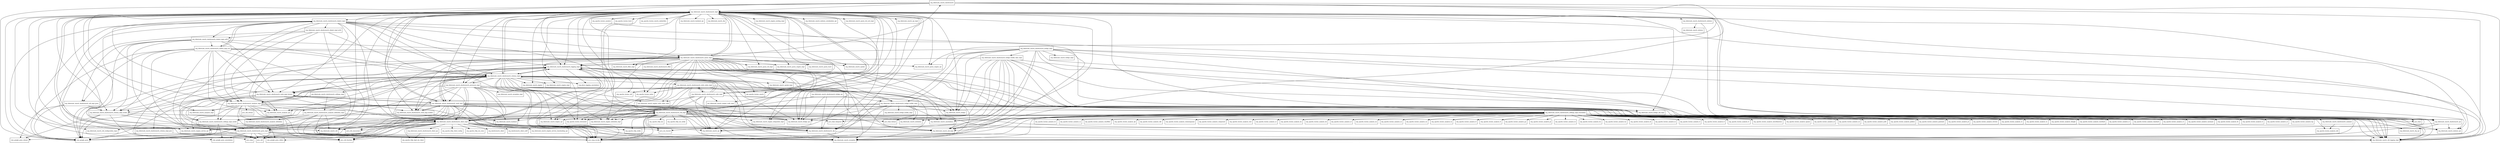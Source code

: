 digraph hibernate_search_elasticsearch_5_11_0_CR1_package_dependencies {
  node [shape = box, fontsize=10.0];
  org_hibernate_search_elasticsearch -> com_google_gson;
  org_hibernate_search_elasticsearch -> java_lang_invoke;
  org_hibernate_search_elasticsearch -> org_hibernate_search_elasticsearch_impl;
  org_hibernate_search_elasticsearch -> org_hibernate_search_elasticsearch_logging_impl;
  org_hibernate_search_elasticsearch -> org_hibernate_search_exception;
  org_hibernate_search_elasticsearch -> org_hibernate_search_query_engine_spi;
  org_hibernate_search_elasticsearch -> org_hibernate_search_util_impl;
  org_hibernate_search_elasticsearch -> org_hibernate_search_util_logging_impl;
  org_hibernate_search_elasticsearch_analyzer -> org_apache_lucene_analysis_util;
  org_hibernate_search_elasticsearch_analyzer_definition_impl -> com_google_gson;
  org_hibernate_search_elasticsearch_analyzer_definition_impl -> java_lang_invoke;
  org_hibernate_search_elasticsearch_analyzer_definition_impl -> org_hibernate_search_elasticsearch_analyzer_definition;
  org_hibernate_search_elasticsearch_analyzer_definition_impl -> org_hibernate_search_elasticsearch_logging_impl;
  org_hibernate_search_elasticsearch_analyzer_definition_impl -> org_hibernate_search_elasticsearch_settings_impl_model;
  org_hibernate_search_elasticsearch_analyzer_definition_impl -> org_hibernate_search_exception;
  org_hibernate_search_elasticsearch_analyzer_definition_impl -> org_hibernate_search_util;
  org_hibernate_search_elasticsearch_analyzer_definition_impl -> org_hibernate_search_util_logging_impl;
  org_hibernate_search_elasticsearch_analyzer_impl -> java_lang_invoke;
  org_hibernate_search_elasticsearch_analyzer_impl -> java_util;
  org_hibernate_search_elasticsearch_analyzer_impl -> java_util_function;
  org_hibernate_search_elasticsearch_analyzer_impl -> java_util_stream;
  org_hibernate_search_elasticsearch_analyzer_impl -> org_hibernate_search_analyzer_impl;
  org_hibernate_search_elasticsearch_analyzer_impl -> org_hibernate_search_analyzer_spi;
  org_hibernate_search_elasticsearch_analyzer_impl -> org_hibernate_search_annotations;
  org_hibernate_search_elasticsearch_analyzer_impl -> org_hibernate_search_elasticsearch_analyzer_definition;
  org_hibernate_search_elasticsearch_analyzer_impl -> org_hibernate_search_elasticsearch_analyzer_definition_impl;
  org_hibernate_search_elasticsearch_analyzer_impl -> org_hibernate_search_elasticsearch_logging_impl;
  org_hibernate_search_elasticsearch_analyzer_impl -> org_hibernate_search_elasticsearch_settings_impl_model;
  org_hibernate_search_elasticsearch_analyzer_impl -> org_hibernate_search_elasticsearch_settings_impl_translation;
  org_hibernate_search_elasticsearch_analyzer_impl -> org_hibernate_search_engine_service_spi;
  org_hibernate_search_elasticsearch_analyzer_impl -> org_hibernate_search_exception;
  org_hibernate_search_elasticsearch_analyzer_impl -> org_hibernate_search_util_impl;
  org_hibernate_search_elasticsearch_analyzer_impl -> org_hibernate_search_util_logging_impl;
  org_hibernate_search_elasticsearch_bridge_builtin_impl -> java_lang_invoke;
  org_hibernate_search_elasticsearch_bridge_builtin_impl -> java_time_format;
  org_hibernate_search_elasticsearch_bridge_builtin_impl -> org_apache_lucene_document;
  org_hibernate_search_elasticsearch_bridge_builtin_impl -> org_hibernate_search_annotations;
  org_hibernate_search_elasticsearch_bridge_builtin_impl -> org_hibernate_search_bridge;
  org_hibernate_search_elasticsearch_bridge_builtin_impl -> org_hibernate_search_bridge_builtin_impl;
  org_hibernate_search_elasticsearch_bridge_builtin_impl -> org_hibernate_search_bridge_spi;
  org_hibernate_search_elasticsearch_bridge_builtin_impl -> org_hibernate_search_bridge_util_impl;
  org_hibernate_search_elasticsearch_bridge_builtin_impl -> org_hibernate_search_elasticsearch_cfg;
  org_hibernate_search_elasticsearch_bridge_builtin_impl -> org_hibernate_search_elasticsearch_logging_impl;
  org_hibernate_search_elasticsearch_bridge_builtin_impl -> org_hibernate_search_elasticsearch_util_impl;
  org_hibernate_search_elasticsearch_bridge_builtin_impl -> org_hibernate_search_metadata;
  org_hibernate_search_elasticsearch_bridge_builtin_impl -> org_hibernate_search_util;
  org_hibernate_search_elasticsearch_bridge_builtin_impl -> org_hibernate_search_util_logging_impl;
  org_hibernate_search_elasticsearch_bridge_builtin_time_impl -> java_lang_invoke;
  org_hibernate_search_elasticsearch_bridge_builtin_time_impl -> java_time;
  org_hibernate_search_elasticsearch_bridge_builtin_time_impl -> java_time_format;
  org_hibernate_search_elasticsearch_bridge_builtin_time_impl -> java_time_temporal;
  org_hibernate_search_elasticsearch_bridge_builtin_time_impl -> org_hibernate_search_bridge;
  org_hibernate_search_elasticsearch_bridge_builtin_time_impl -> org_hibernate_search_bridge_spi;
  org_hibernate_search_elasticsearch_bridge_builtin_time_impl -> org_hibernate_search_bridge_util_impl;
  org_hibernate_search_elasticsearch_bridge_builtin_time_impl -> org_hibernate_search_elasticsearch_logging_impl;
  org_hibernate_search_elasticsearch_bridge_builtin_time_impl -> org_hibernate_search_exception;
  org_hibernate_search_elasticsearch_bridge_builtin_time_impl -> org_hibernate_search_metadata;
  org_hibernate_search_elasticsearch_bridge_builtin_time_impl -> org_hibernate_search_util_impl;
  org_hibernate_search_elasticsearch_bridge_builtin_time_impl -> org_hibernate_search_util_logging_impl;
  org_hibernate_search_elasticsearch_bridge_impl -> java_lang_invoke;
  org_hibernate_search_elasticsearch_bridge_impl -> java_time;
  org_hibernate_search_elasticsearch_bridge_impl -> org_hibernate_search_annotations;
  org_hibernate_search_elasticsearch_bridge_impl -> org_hibernate_search_bridge;
  org_hibernate_search_elasticsearch_bridge_impl -> org_hibernate_search_bridge_impl;
  org_hibernate_search_elasticsearch_bridge_impl -> org_hibernate_search_bridge_spi;
  org_hibernate_search_elasticsearch_bridge_impl -> org_hibernate_search_bridge_util_impl;
  org_hibernate_search_elasticsearch_bridge_impl -> org_hibernate_search_elasticsearch_bridge_builtin_impl;
  org_hibernate_search_elasticsearch_bridge_impl -> org_hibernate_search_elasticsearch_bridge_builtin_time_impl;
  org_hibernate_search_elasticsearch_bridge_impl -> org_hibernate_search_elasticsearch_logging_impl;
  org_hibernate_search_elasticsearch_bridge_impl -> org_hibernate_search_elasticsearch_spi;
  org_hibernate_search_elasticsearch_bridge_impl -> org_hibernate_search_exception;
  org_hibernate_search_elasticsearch_bridge_impl -> org_hibernate_search_indexes_spi;
  org_hibernate_search_elasticsearch_bridge_impl -> org_hibernate_search_util_impl;
  org_hibernate_search_elasticsearch_bridge_impl -> org_hibernate_search_util_logging_impl;
  org_hibernate_search_elasticsearch_bridge_spi -> org_hibernate_search_bridge_spi;
  org_hibernate_search_elasticsearch_bridge_spi -> org_hibernate_search_elasticsearch_bridge_builtin_impl;
  org_hibernate_search_elasticsearch_bridge_spi -> org_hibernate_search_elasticsearch_cfg;
  org_hibernate_search_elasticsearch_bridge_spi -> org_hibernate_search_engine_metadata_impl;
  org_hibernate_search_elasticsearch_cfg -> java_lang_invoke;
  org_hibernate_search_elasticsearch_cfg -> org_hibernate_search_elasticsearch_logging_impl;
  org_hibernate_search_elasticsearch_cfg -> org_hibernate_search_exception;
  org_hibernate_search_elasticsearch_cfg -> org_hibernate_search_util_logging_impl;
  org_hibernate_search_elasticsearch_client_impl -> com_google_gson;
  org_hibernate_search_elasticsearch_client_impl -> java_lang_invoke;
  org_hibernate_search_elasticsearch_client_impl -> java_nio_charset;
  org_hibernate_search_elasticsearch_client_impl -> java_util;
  org_hibernate_search_elasticsearch_client_impl -> java_util_concurrent;
  org_hibernate_search_elasticsearch_client_impl -> java_util_function;
  org_hibernate_search_elasticsearch_client_impl -> org_apache_http_client_config;
  org_hibernate_search_elasticsearch_client_impl -> org_apache_http_entity;
  org_hibernate_search_elasticsearch_client_impl -> org_apache_http_impl_nio_client;
  org_hibernate_search_elasticsearch_client_impl -> org_apache_http_nio_conn;
  org_hibernate_search_elasticsearch_client_impl -> org_elasticsearch_client;
  org_hibernate_search_elasticsearch_client_impl -> org_elasticsearch_client_sniff;
  org_hibernate_search_elasticsearch_client_impl -> org_hibernate_search_elasticsearch_cfg;
  org_hibernate_search_elasticsearch_client_impl -> org_hibernate_search_elasticsearch_client_spi;
  org_hibernate_search_elasticsearch_client_impl -> org_hibernate_search_elasticsearch_gson_impl;
  org_hibernate_search_elasticsearch_client_impl -> org_hibernate_search_elasticsearch_logging_impl;
  org_hibernate_search_elasticsearch_client_impl -> org_hibernate_search_elasticsearch_util_impl;
  org_hibernate_search_elasticsearch_client_impl -> org_hibernate_search_engine_service_classloading_spi;
  org_hibernate_search_elasticsearch_client_impl -> org_hibernate_search_engine_service_spi;
  org_hibernate_search_elasticsearch_client_impl -> org_hibernate_search_exception;
  org_hibernate_search_elasticsearch_client_impl -> org_hibernate_search_spi;
  org_hibernate_search_elasticsearch_client_impl -> org_hibernate_search_util;
  org_hibernate_search_elasticsearch_client_impl -> org_hibernate_search_util_configuration_impl;
  org_hibernate_search_elasticsearch_client_impl -> org_hibernate_search_util_impl;
  org_hibernate_search_elasticsearch_client_impl -> org_hibernate_search_util_logging_impl;
  org_hibernate_search_elasticsearch_client_spi -> org_apache_http_impl_nio_client;
  org_hibernate_search_elasticsearch_dialect_impl -> com_google_gson;
  org_hibernate_search_elasticsearch_dialect_impl -> java_lang_invoke;
  org_hibernate_search_elasticsearch_dialect_impl -> java_util;
  org_hibernate_search_elasticsearch_dialect_impl -> java_util_concurrent;
  org_hibernate_search_elasticsearch_dialect_impl -> org_hibernate_search_elasticsearch_analyzer_impl;
  org_hibernate_search_elasticsearch_dialect_impl -> org_hibernate_search_elasticsearch_client_impl;
  org_hibernate_search_elasticsearch_dialect_impl -> org_hibernate_search_elasticsearch_dialect_impl_es2;
  org_hibernate_search_elasticsearch_dialect_impl -> org_hibernate_search_elasticsearch_dialect_impl_es50;
  org_hibernate_search_elasticsearch_dialect_impl -> org_hibernate_search_elasticsearch_dialect_impl_es52;
  org_hibernate_search_elasticsearch_dialect_impl -> org_hibernate_search_elasticsearch_gson_impl;
  org_hibernate_search_elasticsearch_dialect_impl -> org_hibernate_search_elasticsearch_logging_impl;
  org_hibernate_search_elasticsearch_dialect_impl -> org_hibernate_search_elasticsearch_query_impl;
  org_hibernate_search_elasticsearch_dialect_impl -> org_hibernate_search_elasticsearch_schema_impl;
  org_hibernate_search_elasticsearch_dialect_impl -> org_hibernate_search_elasticsearch_util_impl;
  org_hibernate_search_elasticsearch_dialect_impl -> org_hibernate_search_elasticsearch_work_impl_factory;
  org_hibernate_search_elasticsearch_dialect_impl -> org_hibernate_search_engine_service_spi;
  org_hibernate_search_elasticsearch_dialect_impl -> org_hibernate_search_exception;
  org_hibernate_search_elasticsearch_dialect_impl -> org_hibernate_search_util_logging_impl;
  org_hibernate_search_elasticsearch_dialect_impl_es2 -> com_google_gson;
  org_hibernate_search_elasticsearch_dialect_impl_es2 -> java_lang_invoke;
  org_hibernate_search_elasticsearch_dialect_impl_es2 -> org_hibernate_search_analyzer_spi;
  org_hibernate_search_elasticsearch_dialect_impl_es2 -> org_hibernate_search_elasticsearch_analyzer_impl;
  org_hibernate_search_elasticsearch_dialect_impl_es2 -> org_hibernate_search_elasticsearch_cfg;
  org_hibernate_search_elasticsearch_dialect_impl_es2 -> org_hibernate_search_elasticsearch_dialect_impl;
  org_hibernate_search_elasticsearch_dialect_impl_es2 -> org_hibernate_search_elasticsearch_gson_impl;
  org_hibernate_search_elasticsearch_dialect_impl_es2 -> org_hibernate_search_elasticsearch_query_impl;
  org_hibernate_search_elasticsearch_dialect_impl_es2 -> org_hibernate_search_elasticsearch_schema_impl;
  org_hibernate_search_elasticsearch_dialect_impl_es2 -> org_hibernate_search_elasticsearch_schema_impl_model;
  org_hibernate_search_elasticsearch_dialect_impl_es2 -> org_hibernate_search_elasticsearch_util_impl_gson;
  org_hibernate_search_elasticsearch_dialect_impl_es2 -> org_hibernate_search_elasticsearch_work_impl_factory;
  org_hibernate_search_elasticsearch_dialect_impl_es2 -> org_hibernate_search_engine_service_spi;
  org_hibernate_search_elasticsearch_dialect_impl_es50 -> com_google_gson;
  org_hibernate_search_elasticsearch_dialect_impl_es50 -> org_hibernate_search_elasticsearch_dialect_impl_es2;
  org_hibernate_search_elasticsearch_dialect_impl_es50 -> org_hibernate_search_elasticsearch_gson_impl;
  org_hibernate_search_elasticsearch_dialect_impl_es50 -> org_hibernate_search_elasticsearch_query_impl;
  org_hibernate_search_elasticsearch_dialect_impl_es50 -> org_hibernate_search_elasticsearch_schema_impl;
  org_hibernate_search_elasticsearch_dialect_impl_es50 -> org_hibernate_search_elasticsearch_schema_impl_model;
  org_hibernate_search_elasticsearch_dialect_impl_es50 -> org_hibernate_search_elasticsearch_util_impl_gson;
  org_hibernate_search_elasticsearch_dialect_impl_es50 -> org_hibernate_search_elasticsearch_work_impl_factory;
  org_hibernate_search_elasticsearch_dialect_impl_es52 -> java_lang_invoke;
  org_hibernate_search_elasticsearch_dialect_impl_es52 -> org_hibernate_search_analyzer_spi;
  org_hibernate_search_elasticsearch_dialect_impl_es52 -> org_hibernate_search_elasticsearch_analyzer_impl;
  org_hibernate_search_elasticsearch_dialect_impl_es52 -> org_hibernate_search_elasticsearch_dialect_impl_es50;
  org_hibernate_search_elasticsearch_dialect_impl_es52 -> org_hibernate_search_elasticsearch_schema_impl;
  org_hibernate_search_elasticsearch_dialect_impl_es52 -> org_hibernate_search_engine_service_spi;
  org_hibernate_search_elasticsearch_gson_impl -> com_google_gson;
  org_hibernate_search_elasticsearch_gson_impl -> com_google_gson_annotations;
  org_hibernate_search_elasticsearch_gson_impl -> com_google_gson_reflect;
  org_hibernate_search_elasticsearch_gson_impl -> com_google_gson_stream;
  org_hibernate_search_elasticsearch_gson_impl -> java_lang;
  org_hibernate_search_elasticsearch_gson_impl -> java_lang_invoke;
  org_hibernate_search_elasticsearch_gson_impl -> java_util;
  org_hibernate_search_elasticsearch_gson_impl -> java_util_function;
  org_hibernate_search_elasticsearch_gson_impl -> org_hibernate_search_elasticsearch_impl;
  org_hibernate_search_elasticsearch_gson_impl -> org_hibernate_search_elasticsearch_util_impl;
  org_hibernate_search_elasticsearch_gson_impl -> org_hibernate_search_exception;
  org_hibernate_search_elasticsearch_impl -> com_google_gson;
  org_hibernate_search_elasticsearch_impl -> java_lang_invoke;
  org_hibernate_search_elasticsearch_impl -> java_util_concurrent;
  org_hibernate_search_elasticsearch_impl -> java_util_function;
  org_hibernate_search_elasticsearch_impl -> org_apache_lucene_analysis;
  org_hibernate_search_elasticsearch_impl -> org_apache_lucene_document;
  org_hibernate_search_elasticsearch_impl -> org_apache_lucene_facet;
  org_hibernate_search_elasticsearch_impl -> org_apache_lucene_index;
  org_hibernate_search_elasticsearch_impl -> org_apache_lucene_search;
  org_hibernate_search_elasticsearch_impl -> org_apache_lucene_search_similarities;
  org_hibernate_search_elasticsearch_impl -> org_apache_lucene_util;
  org_hibernate_search_elasticsearch_impl -> org_hibernate_search_analyzer_impl;
  org_hibernate_search_elasticsearch_impl -> org_hibernate_search_analyzer_spi;
  org_hibernate_search_elasticsearch_impl -> org_hibernate_search_backend;
  org_hibernate_search_elasticsearch_impl -> org_hibernate_search_backend_spi;
  org_hibernate_search_elasticsearch_impl -> org_hibernate_search_bridge;
  org_hibernate_search_elasticsearch_impl -> org_hibernate_search_bridge_spi;
  org_hibernate_search_elasticsearch_impl -> org_hibernate_search_bridge_util_impl;
  org_hibernate_search_elasticsearch_impl -> org_hibernate_search_cfg;
  org_hibernate_search_elasticsearch_impl -> org_hibernate_search_elasticsearch_analyzer_impl;
  org_hibernate_search_elasticsearch_impl -> org_hibernate_search_elasticsearch_cfg;
  org_hibernate_search_elasticsearch_impl -> org_hibernate_search_elasticsearch_client_impl;
  org_hibernate_search_elasticsearch_impl -> org_hibernate_search_elasticsearch_dialect_impl;
  org_hibernate_search_elasticsearch_impl -> org_hibernate_search_elasticsearch_gson_impl;
  org_hibernate_search_elasticsearch_impl -> org_hibernate_search_elasticsearch_indexes;
  org_hibernate_search_elasticsearch_impl -> org_hibernate_search_elasticsearch_logging_impl;
  org_hibernate_search_elasticsearch_impl -> org_hibernate_search_elasticsearch_nulls_impl;
  org_hibernate_search_elasticsearch_impl -> org_hibernate_search_elasticsearch_processor_impl;
  org_hibernate_search_elasticsearch_impl -> org_hibernate_search_elasticsearch_query_impl;
  org_hibernate_search_elasticsearch_impl -> org_hibernate_search_elasticsearch_schema_impl;
  org_hibernate_search_elasticsearch_impl -> org_hibernate_search_elasticsearch_schema_impl_model;
  org_hibernate_search_elasticsearch_impl -> org_hibernate_search_elasticsearch_spi;
  org_hibernate_search_elasticsearch_impl -> org_hibernate_search_elasticsearch_util_impl;
  org_hibernate_search_elasticsearch_impl -> org_hibernate_search_elasticsearch_work_impl;
  org_hibernate_search_elasticsearch_impl -> org_hibernate_search_elasticsearch_work_impl_builder;
  org_hibernate_search_elasticsearch_impl -> org_hibernate_search_elasticsearch_work_impl_factory;
  org_hibernate_search_elasticsearch_impl -> org_hibernate_search_engine;
  org_hibernate_search_elasticsearch_impl -> org_hibernate_search_engine_integration_impl;
  org_hibernate_search_elasticsearch_impl -> org_hibernate_search_engine_metadata_impl;
  org_hibernate_search_elasticsearch_impl -> org_hibernate_search_engine_nesting_impl;
  org_hibernate_search_elasticsearch_impl -> org_hibernate_search_engine_nulls_impl;
  org_hibernate_search_elasticsearch_impl -> org_hibernate_search_engine_service_spi;
  org_hibernate_search_elasticsearch_impl -> org_hibernate_search_engine_spi;
  org_hibernate_search_elasticsearch_impl -> org_hibernate_search_exception;
  org_hibernate_search_elasticsearch_impl -> org_hibernate_search_filter_impl;
  org_hibernate_search_elasticsearch_impl -> org_hibernate_search_indexes_serialization_spi;
  org_hibernate_search_elasticsearch_impl -> org_hibernate_search_indexes_spi;
  org_hibernate_search_elasticsearch_impl -> org_hibernate_search_query_dsl_impl;
  org_hibernate_search_elasticsearch_impl -> org_hibernate_search_query_dsl_sort_impl;
  org_hibernate_search_elasticsearch_impl -> org_hibernate_search_query_engine_impl;
  org_hibernate_search_elasticsearch_impl -> org_hibernate_search_query_engine_spi;
  org_hibernate_search_elasticsearch_impl -> org_hibernate_search_query_facet;
  org_hibernate_search_elasticsearch_impl -> org_hibernate_search_spatial;
  org_hibernate_search_elasticsearch_impl -> org_hibernate_search_spatial_impl;
  org_hibernate_search_elasticsearch_impl -> org_hibernate_search_spi;
  org_hibernate_search_elasticsearch_impl -> org_hibernate_search_spi_impl;
  org_hibernate_search_elasticsearch_impl -> org_hibernate_search_util;
  org_hibernate_search_elasticsearch_impl -> org_hibernate_search_util_configuration_impl;
  org_hibernate_search_elasticsearch_impl -> org_hibernate_search_util_impl;
  org_hibernate_search_elasticsearch_impl -> org_hibernate_search_util_logging_impl;
  org_hibernate_search_elasticsearch_indexes -> org_hibernate_search_elasticsearch_spi;
  org_hibernate_search_elasticsearch_indexes -> org_hibernate_search_indexes;
  org_hibernate_search_elasticsearch_logging_impl -> com_google_gson;
  org_hibernate_search_elasticsearch_logging_impl -> org_apache_lucene_search;
  org_hibernate_search_elasticsearch_logging_impl -> org_hibernate_search_analyzer_spi;
  org_hibernate_search_elasticsearch_logging_impl -> org_hibernate_search_elasticsearch_client_impl;
  org_hibernate_search_elasticsearch_logging_impl -> org_hibernate_search_elasticsearch_schema_impl;
  org_hibernate_search_elasticsearch_logging_impl -> org_hibernate_search_elasticsearch_util_impl;
  org_hibernate_search_elasticsearch_logging_impl -> org_hibernate_search_exception;
  org_hibernate_search_elasticsearch_logging_impl -> org_hibernate_search_spi;
  org_hibernate_search_elasticsearch_logging_impl -> org_hibernate_search_util_logging_impl;
  org_hibernate_search_elasticsearch_logging_impl -> org_jboss_logging_annotations;
  org_hibernate_search_elasticsearch_nulls_codec_impl -> org_apache_lucene_document;
  org_hibernate_search_elasticsearch_nulls_codec_impl -> org_apache_lucene_index;
  org_hibernate_search_elasticsearch_nulls_codec_impl -> org_apache_lucene_search;
  org_hibernate_search_elasticsearch_nulls_codec_impl -> org_apache_lucene_util;
  org_hibernate_search_elasticsearch_nulls_codec_impl -> org_hibernate_search_bridge;
  org_hibernate_search_elasticsearch_nulls_codec_impl -> org_hibernate_search_bridge_spi;
  org_hibernate_search_elasticsearch_nulls_codec_impl -> org_hibernate_search_elasticsearch_nulls_impl;
  org_hibernate_search_elasticsearch_nulls_codec_impl -> org_hibernate_search_engine_nulls_codec_impl;
  org_hibernate_search_elasticsearch_nulls_impl -> java_lang_invoke;
  org_hibernate_search_elasticsearch_nulls_impl -> org_hibernate_search_bridge_spi;
  org_hibernate_search_elasticsearch_nulls_impl -> org_hibernate_search_elasticsearch_impl;
  org_hibernate_search_elasticsearch_nulls_impl -> org_hibernate_search_elasticsearch_logging_impl;
  org_hibernate_search_elasticsearch_nulls_impl -> org_hibernate_search_elasticsearch_nulls_codec_impl;
  org_hibernate_search_elasticsearch_nulls_impl -> org_hibernate_search_elasticsearch_schema_impl;
  org_hibernate_search_elasticsearch_nulls_impl -> org_hibernate_search_engine_metadata_impl;
  org_hibernate_search_elasticsearch_nulls_impl -> org_hibernate_search_engine_nulls_codec_impl;
  org_hibernate_search_elasticsearch_nulls_impl -> org_hibernate_search_engine_nulls_impl;
  org_hibernate_search_elasticsearch_nulls_impl -> org_hibernate_search_exception;
  org_hibernate_search_elasticsearch_nulls_impl -> org_hibernate_search_spi;
  org_hibernate_search_elasticsearch_nulls_impl -> org_hibernate_search_util_logging_impl;
  org_hibernate_search_elasticsearch_processor_impl -> java_lang;
  org_hibernate_search_elasticsearch_processor_impl -> java_lang_invoke;
  org_hibernate_search_elasticsearch_processor_impl -> java_util_concurrent;
  org_hibernate_search_elasticsearch_processor_impl -> java_util_function;
  org_hibernate_search_elasticsearch_processor_impl -> org_hibernate_search_backend;
  org_hibernate_search_elasticsearch_processor_impl -> org_hibernate_search_elasticsearch_client_impl;
  org_hibernate_search_elasticsearch_processor_impl -> org_hibernate_search_elasticsearch_gson_impl;
  org_hibernate_search_elasticsearch_processor_impl -> org_hibernate_search_elasticsearch_logging_impl;
  org_hibernate_search_elasticsearch_processor_impl -> org_hibernate_search_elasticsearch_work_impl;
  org_hibernate_search_elasticsearch_processor_impl -> org_hibernate_search_elasticsearch_work_impl_builder;
  org_hibernate_search_elasticsearch_processor_impl -> org_hibernate_search_elasticsearch_work_impl_factory;
  org_hibernate_search_elasticsearch_processor_impl -> org_hibernate_search_exception;
  org_hibernate_search_elasticsearch_processor_impl -> org_hibernate_search_exception_impl;
  org_hibernate_search_elasticsearch_processor_impl -> org_hibernate_search_spi;
  org_hibernate_search_elasticsearch_processor_impl -> org_hibernate_search_util_impl;
  org_hibernate_search_elasticsearch_processor_impl -> org_hibernate_search_util_logging_impl;
  org_hibernate_search_elasticsearch_query_impl -> com_google_gson;
  org_hibernate_search_elasticsearch_query_impl -> java_lang;
  org_hibernate_search_elasticsearch_query_impl -> java_lang_invoke;
  org_hibernate_search_elasticsearch_query_impl -> org_apache_lucene_document;
  org_hibernate_search_elasticsearch_query_impl -> org_apache_lucene_index;
  org_hibernate_search_elasticsearch_query_impl -> org_apache_lucene_search;
  org_hibernate_search_elasticsearch_query_impl -> org_hibernate_search_bridge;
  org_hibernate_search_elasticsearch_query_impl -> org_hibernate_search_bridge_spi;
  org_hibernate_search_elasticsearch_query_impl -> org_hibernate_search_bridge_util_impl;
  org_hibernate_search_elasticsearch_query_impl -> org_hibernate_search_elasticsearch;
  org_hibernate_search_elasticsearch_query_impl -> org_hibernate_search_elasticsearch_client_impl;
  org_hibernate_search_elasticsearch_query_impl -> org_hibernate_search_elasticsearch_filter;
  org_hibernate_search_elasticsearch_query_impl -> org_hibernate_search_elasticsearch_impl;
  org_hibernate_search_elasticsearch_query_impl -> org_hibernate_search_elasticsearch_logging_impl;
  org_hibernate_search_elasticsearch_query_impl -> org_hibernate_search_elasticsearch_processor_impl;
  org_hibernate_search_elasticsearch_query_impl -> org_hibernate_search_elasticsearch_util_impl;
  org_hibernate_search_elasticsearch_query_impl -> org_hibernate_search_elasticsearch_work_impl;
  org_hibernate_search_elasticsearch_query_impl -> org_hibernate_search_elasticsearch_work_impl_builder;
  org_hibernate_search_elasticsearch_query_impl -> org_hibernate_search_elasticsearch_work_impl_factory;
  org_hibernate_search_elasticsearch_query_impl -> org_hibernate_search_engine_impl;
  org_hibernate_search_elasticsearch_query_impl -> org_hibernate_search_engine_integration_impl;
  org_hibernate_search_elasticsearch_query_impl -> org_hibernate_search_engine_metadata_impl;
  org_hibernate_search_elasticsearch_query_impl -> org_hibernate_search_engine_spi;
  org_hibernate_search_elasticsearch_query_impl -> org_hibernate_search_exception;
  org_hibernate_search_elasticsearch_query_impl -> org_hibernate_search_filter_impl;
  org_hibernate_search_elasticsearch_query_impl -> org_hibernate_search_indexes_spi;
  org_hibernate_search_elasticsearch_query_impl -> org_hibernate_search_query_dsl_impl;
  org_hibernate_search_elasticsearch_query_impl -> org_hibernate_search_query_engine_impl;
  org_hibernate_search_elasticsearch_query_impl -> org_hibernate_search_query_engine_spi;
  org_hibernate_search_elasticsearch_query_impl -> org_hibernate_search_query_facet;
  org_hibernate_search_elasticsearch_query_impl -> org_hibernate_search_spatial;
  org_hibernate_search_elasticsearch_query_impl -> org_hibernate_search_spi;
  org_hibernate_search_elasticsearch_query_impl -> org_hibernate_search_util_impl;
  org_hibernate_search_elasticsearch_query_impl -> org_hibernate_search_util_logging_impl;
  org_hibernate_search_elasticsearch_schema_impl -> com_google_gson;
  org_hibernate_search_elasticsearch_schema_impl -> java_lang_invoke;
  org_hibernate_search_elasticsearch_schema_impl -> java_util;
  org_hibernate_search_elasticsearch_schema_impl -> org_apache_lucene_document;
  org_hibernate_search_elasticsearch_schema_impl -> org_hibernate_search_analyzer_spi;
  org_hibernate_search_elasticsearch_schema_impl -> org_hibernate_search_annotations;
  org_hibernate_search_elasticsearch_schema_impl -> org_hibernate_search_bridge_spi;
  org_hibernate_search_elasticsearch_schema_impl -> org_hibernate_search_elasticsearch_analyzer_impl;
  org_hibernate_search_elasticsearch_schema_impl -> org_hibernate_search_elasticsearch_bridge_builtin_impl;
  org_hibernate_search_elasticsearch_schema_impl -> org_hibernate_search_elasticsearch_cfg;
  org_hibernate_search_elasticsearch_schema_impl -> org_hibernate_search_elasticsearch_client_impl;
  org_hibernate_search_elasticsearch_schema_impl -> org_hibernate_search_elasticsearch_impl;
  org_hibernate_search_elasticsearch_schema_impl -> org_hibernate_search_elasticsearch_logging_impl;
  org_hibernate_search_elasticsearch_schema_impl -> org_hibernate_search_elasticsearch_nulls_codec_impl;
  org_hibernate_search_elasticsearch_schema_impl -> org_hibernate_search_elasticsearch_processor_impl;
  org_hibernate_search_elasticsearch_schema_impl -> org_hibernate_search_elasticsearch_schema_impl_json;
  org_hibernate_search_elasticsearch_schema_impl -> org_hibernate_search_elasticsearch_schema_impl_model;
  org_hibernate_search_elasticsearch_schema_impl -> org_hibernate_search_elasticsearch_settings_impl;
  org_hibernate_search_elasticsearch_schema_impl -> org_hibernate_search_elasticsearch_settings_impl_model;
  org_hibernate_search_elasticsearch_schema_impl -> org_hibernate_search_elasticsearch_util_impl;
  org_hibernate_search_elasticsearch_schema_impl -> org_hibernate_search_elasticsearch_work_impl;
  org_hibernate_search_elasticsearch_schema_impl -> org_hibernate_search_elasticsearch_work_impl_builder;
  org_hibernate_search_elasticsearch_schema_impl -> org_hibernate_search_elasticsearch_work_impl_factory;
  org_hibernate_search_elasticsearch_schema_impl -> org_hibernate_search_engine;
  org_hibernate_search_elasticsearch_schema_impl -> org_hibernate_search_engine_impl;
  org_hibernate_search_elasticsearch_schema_impl -> org_hibernate_search_engine_metadata_impl;
  org_hibernate_search_elasticsearch_schema_impl -> org_hibernate_search_engine_nulls_codec_impl;
  org_hibernate_search_elasticsearch_schema_impl -> org_hibernate_search_engine_spi;
  org_hibernate_search_elasticsearch_schema_impl -> org_hibernate_search_exception;
  org_hibernate_search_elasticsearch_schema_impl -> org_hibernate_search_spatial_impl;
  org_hibernate_search_elasticsearch_schema_impl -> org_hibernate_search_spi;
  org_hibernate_search_elasticsearch_schema_impl -> org_hibernate_search_util_impl;
  org_hibernate_search_elasticsearch_schema_impl -> org_hibernate_search_util_logging_impl;
  org_hibernate_search_elasticsearch_schema_impl -> org_jboss_logging_annotations;
  org_hibernate_search_elasticsearch_schema_impl_json -> com_google_gson;
  org_hibernate_search_elasticsearch_schema_impl_json -> java_util;
  org_hibernate_search_elasticsearch_schema_impl_model -> com_google_gson;
  org_hibernate_search_elasticsearch_schema_impl_model -> com_google_gson_annotations;
  org_hibernate_search_elasticsearch_schema_impl_model -> com_google_gson_stream;
  org_hibernate_search_elasticsearch_schema_impl_model -> org_hibernate_search_elasticsearch_client_impl;
  org_hibernate_search_elasticsearch_schema_impl_model -> org_hibernate_search_elasticsearch_settings_impl_model;
  org_hibernate_search_elasticsearch_schema_impl_model -> org_hibernate_search_util;
  org_hibernate_search_elasticsearch_settings_impl -> org_hibernate_search_elasticsearch_analyzer_definition_impl;
  org_hibernate_search_elasticsearch_settings_impl -> org_hibernate_search_elasticsearch_analyzer_impl;
  org_hibernate_search_elasticsearch_settings_impl -> org_hibernate_search_elasticsearch_settings_impl_model;
  org_hibernate_search_elasticsearch_settings_impl_model -> com_google_gson;
  org_hibernate_search_elasticsearch_settings_impl_model -> com_google_gson_annotations;
  org_hibernate_search_elasticsearch_settings_impl_model -> com_google_gson_reflect;
  org_hibernate_search_elasticsearch_settings_impl_model -> org_hibernate_search_elasticsearch_gson_impl;
  org_hibernate_search_elasticsearch_settings_impl_translation -> com_google_gson;
  org_hibernate_search_elasticsearch_settings_impl_translation -> java_lang_invoke;
  org_hibernate_search_elasticsearch_settings_impl_translation -> java_nio_charset;
  org_hibernate_search_elasticsearch_settings_impl_translation -> org_apache_lucene_analysis_ar;
  org_hibernate_search_elasticsearch_settings_impl_translation -> org_apache_lucene_analysis_bg;
  org_hibernate_search_elasticsearch_settings_impl_translation -> org_apache_lucene_analysis_br;
  org_hibernate_search_elasticsearch_settings_impl_translation -> org_apache_lucene_analysis_ca;
  org_hibernate_search_elasticsearch_settings_impl_translation -> org_apache_lucene_analysis_charfilter;
  org_hibernate_search_elasticsearch_settings_impl_translation -> org_apache_lucene_analysis_cjk;
  org_hibernate_search_elasticsearch_settings_impl_translation -> org_apache_lucene_analysis_ckb;
  org_hibernate_search_elasticsearch_settings_impl_translation -> org_apache_lucene_analysis_commongrams;
  org_hibernate_search_elasticsearch_settings_impl_translation -> org_apache_lucene_analysis_compound;
  org_hibernate_search_elasticsearch_settings_impl_translation -> org_apache_lucene_analysis_core;
  org_hibernate_search_elasticsearch_settings_impl_translation -> org_apache_lucene_analysis_cz;
  org_hibernate_search_elasticsearch_settings_impl_translation -> org_apache_lucene_analysis_da;
  org_hibernate_search_elasticsearch_settings_impl_translation -> org_apache_lucene_analysis_de;
  org_hibernate_search_elasticsearch_settings_impl_translation -> org_apache_lucene_analysis_el;
  org_hibernate_search_elasticsearch_settings_impl_translation -> org_apache_lucene_analysis_en;
  org_hibernate_search_elasticsearch_settings_impl_translation -> org_apache_lucene_analysis_es;
  org_hibernate_search_elasticsearch_settings_impl_translation -> org_apache_lucene_analysis_eu;
  org_hibernate_search_elasticsearch_settings_impl_translation -> org_apache_lucene_analysis_fa;
  org_hibernate_search_elasticsearch_settings_impl_translation -> org_apache_lucene_analysis_fi;
  org_hibernate_search_elasticsearch_settings_impl_translation -> org_apache_lucene_analysis_fr;
  org_hibernate_search_elasticsearch_settings_impl_translation -> org_apache_lucene_analysis_ga;
  org_hibernate_search_elasticsearch_settings_impl_translation -> org_apache_lucene_analysis_gl;
  org_hibernate_search_elasticsearch_settings_impl_translation -> org_apache_lucene_analysis_hi;
  org_hibernate_search_elasticsearch_settings_impl_translation -> org_apache_lucene_analysis_hu;
  org_hibernate_search_elasticsearch_settings_impl_translation -> org_apache_lucene_analysis_hy;
  org_hibernate_search_elasticsearch_settings_impl_translation -> org_apache_lucene_analysis_id;
  org_hibernate_search_elasticsearch_settings_impl_translation -> org_apache_lucene_analysis_in;
  org_hibernate_search_elasticsearch_settings_impl_translation -> org_apache_lucene_analysis_it;
  org_hibernate_search_elasticsearch_settings_impl_translation -> org_apache_lucene_analysis_lt;
  org_hibernate_search_elasticsearch_settings_impl_translation -> org_apache_lucene_analysis_lv;
  org_hibernate_search_elasticsearch_settings_impl_translation -> org_apache_lucene_analysis_miscellaneous;
  org_hibernate_search_elasticsearch_settings_impl_translation -> org_apache_lucene_analysis_ngram;
  org_hibernate_search_elasticsearch_settings_impl_translation -> org_apache_lucene_analysis_nl;
  org_hibernate_search_elasticsearch_settings_impl_translation -> org_apache_lucene_analysis_no;
  org_hibernate_search_elasticsearch_settings_impl_translation -> org_apache_lucene_analysis_path;
  org_hibernate_search_elasticsearch_settings_impl_translation -> org_apache_lucene_analysis_pattern;
  org_hibernate_search_elasticsearch_settings_impl_translation -> org_apache_lucene_analysis_payloads;
  org_hibernate_search_elasticsearch_settings_impl_translation -> org_apache_lucene_analysis_pt;
  org_hibernate_search_elasticsearch_settings_impl_translation -> org_apache_lucene_analysis_reverse;
  org_hibernate_search_elasticsearch_settings_impl_translation -> org_apache_lucene_analysis_ro;
  org_hibernate_search_elasticsearch_settings_impl_translation -> org_apache_lucene_analysis_ru;
  org_hibernate_search_elasticsearch_settings_impl_translation -> org_apache_lucene_analysis_shingle;
  org_hibernate_search_elasticsearch_settings_impl_translation -> org_apache_lucene_analysis_snowball;
  org_hibernate_search_elasticsearch_settings_impl_translation -> org_apache_lucene_analysis_sr;
  org_hibernate_search_elasticsearch_settings_impl_translation -> org_apache_lucene_analysis_standard;
  org_hibernate_search_elasticsearch_settings_impl_translation -> org_apache_lucene_analysis_sv;
  org_hibernate_search_elasticsearch_settings_impl_translation -> org_apache_lucene_analysis_synonym;
  org_hibernate_search_elasticsearch_settings_impl_translation -> org_apache_lucene_analysis_th;
  org_hibernate_search_elasticsearch_settings_impl_translation -> org_apache_lucene_analysis_tr;
  org_hibernate_search_elasticsearch_settings_impl_translation -> org_apache_lucene_analysis_util;
  org_hibernate_search_elasticsearch_settings_impl_translation -> org_hibernate_search_annotations;
  org_hibernate_search_elasticsearch_settings_impl_translation -> org_hibernate_search_cfg_spi;
  org_hibernate_search_elasticsearch_settings_impl_translation -> org_hibernate_search_elasticsearch_analyzer;
  org_hibernate_search_elasticsearch_settings_impl_translation -> org_hibernate_search_elasticsearch_impl;
  org_hibernate_search_elasticsearch_settings_impl_translation -> org_hibernate_search_elasticsearch_logging_impl;
  org_hibernate_search_elasticsearch_settings_impl_translation -> org_hibernate_search_elasticsearch_settings_impl_model;
  org_hibernate_search_elasticsearch_settings_impl_translation -> org_hibernate_search_engine_service_spi;
  org_hibernate_search_elasticsearch_settings_impl_translation -> org_hibernate_search_exception;
  org_hibernate_search_elasticsearch_settings_impl_translation -> org_hibernate_search_spi;
  org_hibernate_search_elasticsearch_settings_impl_translation -> org_hibernate_search_util_impl;
  org_hibernate_search_elasticsearch_settings_impl_translation -> org_hibernate_search_util_logging_impl;
  org_hibernate_search_elasticsearch_spi -> org_hibernate_search_cfg_spi;
  org_hibernate_search_elasticsearch_spi -> org_hibernate_search_elasticsearch_impl;
  org_hibernate_search_elasticsearch_spi -> org_hibernate_search_engine_service_spi;
  org_hibernate_search_elasticsearch_spi -> org_hibernate_search_indexes_spi;
  org_hibernate_search_elasticsearch_util_impl -> com_google_gson;
  org_hibernate_search_elasticsearch_util_impl -> java_lang_invoke;
  org_hibernate_search_elasticsearch_util_impl -> java_nio_charset;
  org_hibernate_search_elasticsearch_util_impl -> java_time;
  org_hibernate_search_elasticsearch_util_impl -> java_time_format;
  org_hibernate_search_elasticsearch_util_impl -> java_time_temporal;
  org_hibernate_search_elasticsearch_util_impl -> java_util;
  org_hibernate_search_elasticsearch_util_impl -> org_apache_http_entity;
  org_hibernate_search_elasticsearch_util_impl -> org_apache_http_nio;
  org_hibernate_search_elasticsearch_util_impl -> org_apache_http_nio_entity;
  org_hibernate_search_elasticsearch_util_impl -> org_apache_lucene_document;
  org_hibernate_search_elasticsearch_util_impl -> org_hibernate_search_bridge_spi;
  org_hibernate_search_elasticsearch_util_impl -> org_hibernate_search_elasticsearch_client_impl;
  org_hibernate_search_elasticsearch_util_impl -> org_hibernate_search_elasticsearch_spi;
  org_hibernate_search_elasticsearch_util_impl -> org_hibernate_search_engine_integration_impl;
  org_hibernate_search_elasticsearch_util_impl -> org_hibernate_search_engine_metadata_impl;
  org_hibernate_search_elasticsearch_util_impl -> org_hibernate_search_engine_spi;
  org_hibernate_search_elasticsearch_util_impl -> org_hibernate_search_exception;
  org_hibernate_search_elasticsearch_util_impl -> org_hibernate_search_indexes_spi;
  org_hibernate_search_elasticsearch_util_impl -> org_hibernate_search_metadata;
  org_hibernate_search_elasticsearch_util_impl -> org_hibernate_search_spi;
  org_hibernate_search_elasticsearch_util_impl_gson -> com_google_gson;
  org_hibernate_search_elasticsearch_util_impl_gson -> com_google_gson_stream;
  org_hibernate_search_elasticsearch_util_impl_gson -> org_hibernate_search_elasticsearch_schema_impl_model;
  org_hibernate_search_elasticsearch_work_impl -> com_google_gson;
  org_hibernate_search_elasticsearch_work_impl -> com_google_gson_reflect;
  org_hibernate_search_elasticsearch_work_impl -> java_lang_invoke;
  org_hibernate_search_elasticsearch_work_impl -> java_util;
  org_hibernate_search_elasticsearch_work_impl -> java_util_concurrent;
  org_hibernate_search_elasticsearch_work_impl -> java_util_function;
  org_hibernate_search_elasticsearch_work_impl -> org_hibernate_search_backend;
  org_hibernate_search_elasticsearch_work_impl -> org_hibernate_search_elasticsearch_cfg;
  org_hibernate_search_elasticsearch_work_impl -> org_hibernate_search_elasticsearch_client_impl;
  org_hibernate_search_elasticsearch_work_impl -> org_hibernate_search_elasticsearch_gson_impl;
  org_hibernate_search_elasticsearch_work_impl -> org_hibernate_search_elasticsearch_impl;
  org_hibernate_search_elasticsearch_work_impl -> org_hibernate_search_elasticsearch_logging_impl;
  org_hibernate_search_elasticsearch_work_impl -> org_hibernate_search_elasticsearch_schema_impl_model;
  org_hibernate_search_elasticsearch_work_impl -> org_hibernate_search_elasticsearch_settings_impl_model;
  org_hibernate_search_elasticsearch_work_impl -> org_hibernate_search_elasticsearch_util_impl;
  org_hibernate_search_elasticsearch_work_impl -> org_hibernate_search_elasticsearch_work_impl_builder;
  org_hibernate_search_elasticsearch_work_impl -> org_hibernate_search_elasticsearch_work_impl_factory;
  org_hibernate_search_elasticsearch_work_impl -> org_hibernate_search_exception;
  org_hibernate_search_elasticsearch_work_impl -> org_hibernate_search_util_impl;
  org_hibernate_search_elasticsearch_work_impl -> org_hibernate_search_util_logging_impl;
  org_hibernate_search_elasticsearch_work_impl_builder -> org_hibernate_search_backend;
  org_hibernate_search_elasticsearch_work_impl_builder -> org_hibernate_search_elasticsearch_client_impl;
  org_hibernate_search_elasticsearch_work_impl_builder -> org_hibernate_search_elasticsearch_settings_impl_model;
  org_hibernate_search_elasticsearch_work_impl_builder -> org_hibernate_search_elasticsearch_work_impl;
  org_hibernate_search_elasticsearch_work_impl_factory -> com_google_gson;
  org_hibernate_search_elasticsearch_work_impl_factory -> org_hibernate_search_elasticsearch_cfg;
  org_hibernate_search_elasticsearch_work_impl_factory -> org_hibernate_search_elasticsearch_client_impl;
  org_hibernate_search_elasticsearch_work_impl_factory -> org_hibernate_search_elasticsearch_gson_impl;
  org_hibernate_search_elasticsearch_work_impl_factory -> org_hibernate_search_elasticsearch_schema_impl_model;
  org_hibernate_search_elasticsearch_work_impl_factory -> org_hibernate_search_elasticsearch_settings_impl_model;
  org_hibernate_search_elasticsearch_work_impl_factory -> org_hibernate_search_elasticsearch_work_impl;
  org_hibernate_search_elasticsearch_work_impl_factory -> org_hibernate_search_elasticsearch_work_impl_builder;
}

